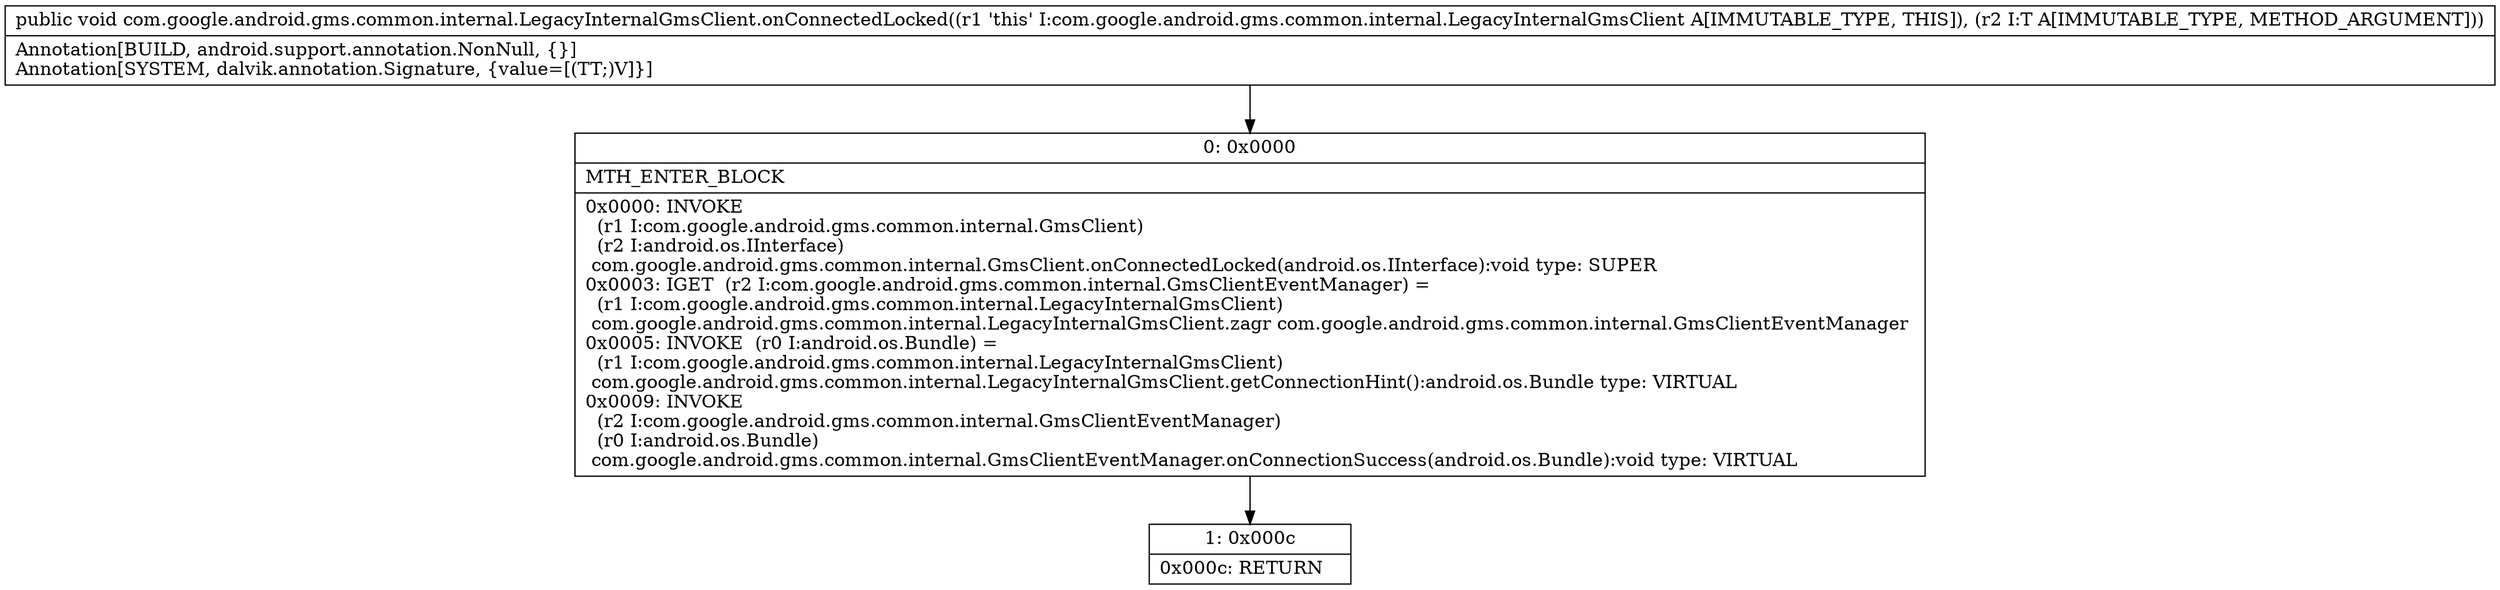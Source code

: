 digraph "CFG forcom.google.android.gms.common.internal.LegacyInternalGmsClient.onConnectedLocked(Landroid\/os\/IInterface;)V" {
Node_0 [shape=record,label="{0\:\ 0x0000|MTH_ENTER_BLOCK\l|0x0000: INVOKE  \l  (r1 I:com.google.android.gms.common.internal.GmsClient)\l  (r2 I:android.os.IInterface)\l com.google.android.gms.common.internal.GmsClient.onConnectedLocked(android.os.IInterface):void type: SUPER \l0x0003: IGET  (r2 I:com.google.android.gms.common.internal.GmsClientEventManager) = \l  (r1 I:com.google.android.gms.common.internal.LegacyInternalGmsClient)\l com.google.android.gms.common.internal.LegacyInternalGmsClient.zagr com.google.android.gms.common.internal.GmsClientEventManager \l0x0005: INVOKE  (r0 I:android.os.Bundle) = \l  (r1 I:com.google.android.gms.common.internal.LegacyInternalGmsClient)\l com.google.android.gms.common.internal.LegacyInternalGmsClient.getConnectionHint():android.os.Bundle type: VIRTUAL \l0x0009: INVOKE  \l  (r2 I:com.google.android.gms.common.internal.GmsClientEventManager)\l  (r0 I:android.os.Bundle)\l com.google.android.gms.common.internal.GmsClientEventManager.onConnectionSuccess(android.os.Bundle):void type: VIRTUAL \l}"];
Node_1 [shape=record,label="{1\:\ 0x000c|0x000c: RETURN   \l}"];
MethodNode[shape=record,label="{public void com.google.android.gms.common.internal.LegacyInternalGmsClient.onConnectedLocked((r1 'this' I:com.google.android.gms.common.internal.LegacyInternalGmsClient A[IMMUTABLE_TYPE, THIS]), (r2 I:T A[IMMUTABLE_TYPE, METHOD_ARGUMENT]))  | Annotation[BUILD, android.support.annotation.NonNull, \{\}]\lAnnotation[SYSTEM, dalvik.annotation.Signature, \{value=[(TT;)V]\}]\l}"];
MethodNode -> Node_0;
Node_0 -> Node_1;
}

